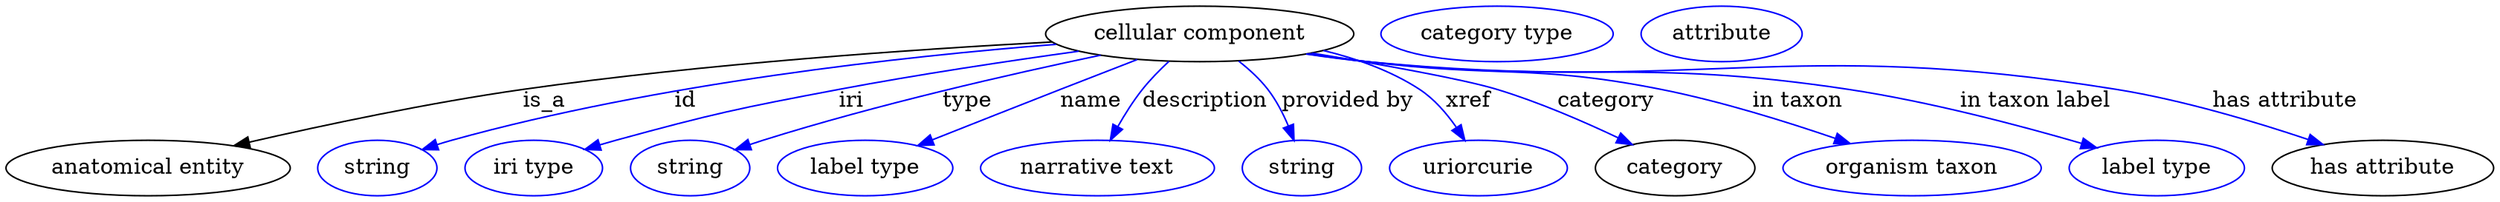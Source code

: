 digraph {
	graph [bb="0,0,1606.1,123"];
	node [label="\N"];
	"cellular component"	[height=0.5,
		label="cellular component",
		pos="770.64,105",
		width=2.7623];
	"anatomical entity"	[height=0.5,
		pos="91.642,18",
		width=2.5456];
	"cellular component" -> "anatomical entity"	[label=is_a,
		lp="347.64,61.5",
		pos="e,147.05,32.487 675.22,99.765 586.43,95.019 450.62,85.703 333.64,69 273.37,60.394 205.56,45.966 157.09,34.814"];
	id	[color=blue,
		height=0.5,
		label=string,
		pos="239.64,18",
		width=1.0652];
	"cellular component" -> id	[color=blue,
		label=id,
		lp="438.64,61.5",
		pos="e,268.63,29.99 678.38,98.241 580.08,90.441 420.62,72.987 287.64,36 284.53,35.135 281.34,34.172 278.14,33.155",
		style=solid];
	iri	[color=blue,
		height=0.5,
		label="iri type",
		pos="340.64,18",
		width=1.2277];
	"cellular component" -> iri	[color=blue,
		label=iri,
		lp="545.64,61.5",
		pos="e,373.94,29.93 692.45,93.8 647.1,87.499 588.98,78.764 537.64,69 473.56,56.813 457.58,53.14 394.64,36 391.06,35.026 387.37,33.97 \
383.67,32.877",
		style=solid];
	type	[color=blue,
		height=0.5,
		label=string,
		pos="441.64,18",
		width=1.0652];
	"cellular component" -> type	[color=blue,
		label=type,
		lp="620.64,61.5",
		pos="e,470.6,29.898 706.68,91.212 649.07,79.074 562.36,59.26 488.64,36 485.89,35.131 483.06,34.201 480.21,33.24",
		style=solid];
	name	[color=blue,
		height=0.5,
		label="label type",
		pos="554.64,18",
		width=1.5707];
	"cellular component" -> name	[color=blue,
		label=name,
		lp="700.64,61.5",
		pos="e,588.58,32.539 730.3,88.378 714.77,82.347 696.87,75.375 680.64,69 653.09,58.174 622.19,45.914 597.88,36.244",
		style=solid];
	description	[color=blue,
		height=0.5,
		label="narrative text",
		pos="704.64,18",
		width=2.0943];
	"cellular component" -> description	[color=blue,
		label=description,
		lp="774.14,61.5",
		pos="e,712.92,35.979 750.76,87.166 744.89,81.694 738.69,75.379 733.64,69 727.82,61.647 722.39,53.001 717.83,44.985",
		style=solid];
	"provided by"	[color=blue,
		height=0.5,
		label=string,
		pos="836.64,18",
		width=1.0652];
	"cellular component" -> "provided by"	[color=blue,
		label="provided by",
		lp="866.14,61.5",
		pos="e,831.54,35.85 795.84,87.354 802.56,82.065 809.4,75.803 814.64,69 820.08,61.951 824.48,53.351 827.88,45.285",
		style=solid];
	xref	[color=blue,
		height=0.5,
		label=uriorcurie,
		pos="950.64,18",
		width=1.5887];
	"cellular component" -> xref	[color=blue,
		label=xref,
		lp="944.14,61.5",
		pos="e,941.88,35.81 850.45,94.238 871.87,89.057 894.18,81.13 912.64,69 922.07,62.804 930.09,53.445 936.29,44.493",
		style=solid];
	category	[height=0.5,
		pos="1077.6,18",
		width=1.4263];
	"cellular component" -> category	[color=blue,
		label=category,
		lp="1033.1,61.5",
		pos="e,1050,33.183 843.12,92.557 887.79,85.163 940.6,75.704 962.64,69 989.62,60.797 1018.7,48.099 1040.9,37.552",
		style=solid];
	"in taxon"	[color=blue,
		height=0.5,
		label="organism taxon",
		pos="1230.6,18",
		width=2.3109];
	"cellular component" -> "in taxon"	[color=blue,
		label="in taxon",
		lp="1156.6,61.5",
		pos="e,1190.6,33.871 841.14,92.262 853.61,90.368 866.5,88.53 878.64,87 962.8,76.4 985.46,85.595 1068.6,69 1107.1,61.329 1149.4,48.101 \
1181.1,37.178",
		style=solid];
	"in taxon label"	[color=blue,
		height=0.5,
		label="label type",
		pos="1388.6,18",
		width=1.5707];
	"cellular component" -> "in taxon label"	[color=blue,
		label="in taxon label",
		lp="1310.1,61.5",
		pos="e,1349.8,31.104 839.93,92.061 852.77,90.142 866.09,88.348 878.64,87 1016.3,72.218 1052.8,89.76 1189.6,69 1241.8,61.097 1300.1,45.627 \
1340.1,33.977",
		style=solid];
	"has attribute"	[height=0.5,
		pos="1534.6,18",
		width=1.9859];
	"cellular component" -> "has attribute"	[color=blue,
		label="has attribute",
		lp="1471.6,61.5",
		pos="e,1496,33.204 839.33,91.933 852.35,90.003 865.89,88.236 878.64,87 1092.9,66.228 1150.1,103.3 1362.6,69 1405.3,62.122 1452.2,48.004 \
1486.3,36.519",
		style=solid];
	"named thing_category"	[color=blue,
		height=0.5,
		label="category type",
		pos="962.64,105",
		width=2.0762];
	"organismal entity_has attribute"	[color=blue,
		height=0.5,
		label=attribute,
		pos="1107.6,105",
		width=1.4443];
}
